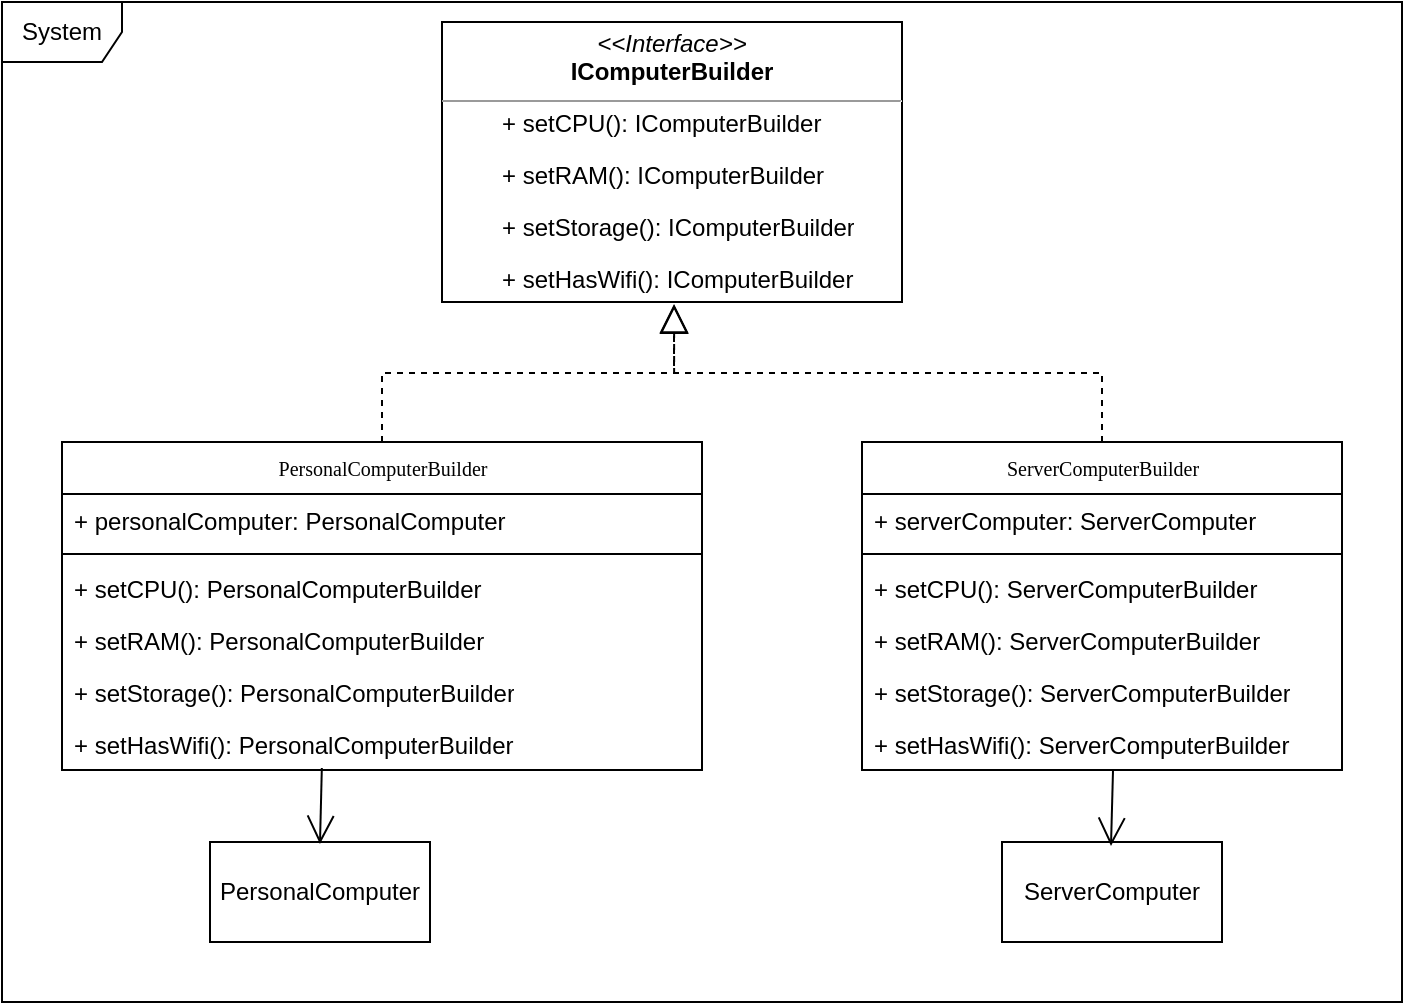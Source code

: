 <mxfile version="26.1.0">
  <diagram name="Page-1" id="c4acf3e9-155e-7222-9cf6-157b1a14988f">
    <mxGraphModel dx="3187" dy="1716" grid="1" gridSize="10" guides="1" tooltips="1" connect="1" arrows="1" fold="1" page="1" pageScale="1" pageWidth="850" pageHeight="1100" background="none" math="0" shadow="0">
      <root>
        <mxCell id="0" />
        <mxCell id="1" parent="0" />
        <mxCell id="5d2195bd80daf111-1" value="PersonalComputerBuilder" style="swimlane;html=1;fontStyle=0;childLayout=stackLayout;horizontal=1;startSize=26;fillColor=none;horizontalStack=0;resizeParent=1;resizeLast=0;collapsible=1;marginBottom=0;swimlaneFillColor=#ffffff;rounded=0;shadow=0;comic=0;labelBackgroundColor=none;strokeWidth=1;fontFamily=Verdana;fontSize=10;align=center;" parent="1" vertex="1">
          <mxGeometry x="120" y="310" width="320" height="164" as="geometry" />
        </mxCell>
        <mxCell id="5d2195bd80daf111-2" value="+ personalComputer: PersonalComputer" style="text;html=1;strokeColor=none;fillColor=none;align=left;verticalAlign=top;spacingLeft=4;spacingRight=4;whiteSpace=wrap;overflow=hidden;rotatable=0;points=[[0,0.5],[1,0.5]];portConstraint=eastwest;" parent="5d2195bd80daf111-1" vertex="1">
          <mxGeometry y="26" width="320" height="26" as="geometry" />
        </mxCell>
        <mxCell id="CWqKhx1uBj2cu5T1y3e2-7" value="" style="line;strokeWidth=1;fillColor=none;align=left;verticalAlign=middle;spacingTop=-1;spacingLeft=3;spacingRight=3;rotatable=0;labelPosition=right;points=[];portConstraint=eastwest;strokeColor=inherit;" parent="5d2195bd80daf111-1" vertex="1">
          <mxGeometry y="52" width="320" height="8" as="geometry" />
        </mxCell>
        <mxCell id="CWqKhx1uBj2cu5T1y3e2-16" value="+ setCPU(): PersonalComputerBuilder" style="text;strokeColor=none;fillColor=none;align=left;verticalAlign=top;spacingLeft=4;spacingRight=4;overflow=hidden;rotatable=0;points=[[0,0.5],[1,0.5]];portConstraint=eastwest;whiteSpace=wrap;html=1;" parent="5d2195bd80daf111-1" vertex="1">
          <mxGeometry y="60" width="320" height="26" as="geometry" />
        </mxCell>
        <mxCell id="CWqKhx1uBj2cu5T1y3e2-17" value="+ setRAM(): PersonalComputerBuilder" style="text;strokeColor=none;fillColor=none;align=left;verticalAlign=top;spacingLeft=4;spacingRight=4;overflow=hidden;rotatable=0;points=[[0,0.5],[1,0.5]];portConstraint=eastwest;whiteSpace=wrap;html=1;" parent="5d2195bd80daf111-1" vertex="1">
          <mxGeometry y="86" width="320" height="26" as="geometry" />
        </mxCell>
        <mxCell id="CWqKhx1uBj2cu5T1y3e2-24" value="+ setStorage(): PersonalComputerBuilder" style="text;strokeColor=none;fillColor=none;align=left;verticalAlign=top;spacingLeft=4;spacingRight=4;overflow=hidden;rotatable=0;points=[[0,0.5],[1,0.5]];portConstraint=eastwest;whiteSpace=wrap;html=1;" parent="5d2195bd80daf111-1" vertex="1">
          <mxGeometry y="112" width="320" height="26" as="geometry" />
        </mxCell>
        <mxCell id="CWqKhx1uBj2cu5T1y3e2-23" value="+ setHasWifi(): PersonalComputerBuilder" style="text;strokeColor=none;fillColor=none;align=left;verticalAlign=top;spacingLeft=4;spacingRight=4;overflow=hidden;rotatable=0;points=[[0,0.5],[1,0.5]];portConstraint=eastwest;whiteSpace=wrap;html=1;" parent="5d2195bd80daf111-1" vertex="1">
          <mxGeometry y="138" width="320" height="26" as="geometry" />
        </mxCell>
        <mxCell id="CWqKhx1uBj2cu5T1y3e2-29" value="" style="group" parent="1" vertex="1" connectable="0">
          <mxGeometry x="310" y="100" width="230" height="141" as="geometry" />
        </mxCell>
        <mxCell id="5d2195bd80daf111-9" value="&lt;p style=&quot;margin:0px;margin-top:4px;text-align:center;&quot;&gt;&lt;i&gt;&amp;lt;&amp;lt;Interface&amp;gt;&amp;gt;&lt;/i&gt;&lt;br&gt;&lt;b&gt;IComputerBuilder&lt;/b&gt;&lt;/p&gt;&lt;hr size=&quot;1&quot;&gt;&lt;p style=&quot;margin:0px;margin-left:4px;&quot;&gt;&lt;br&gt;&lt;/p&gt;" style="verticalAlign=top;align=left;overflow=fill;fontSize=12;fontFamily=Helvetica;html=1;rounded=0;shadow=0;comic=0;labelBackgroundColor=none;strokeWidth=1" parent="CWqKhx1uBj2cu5T1y3e2-29" vertex="1">
          <mxGeometry width="230" height="140" as="geometry" />
        </mxCell>
        <mxCell id="CWqKhx1uBj2cu5T1y3e2-34" value="+ setCPU(): IComputerBuilder" style="text;strokeColor=none;fillColor=none;align=left;verticalAlign=top;spacingLeft=4;spacingRight=4;overflow=hidden;rotatable=0;points=[[0,0.5],[1,0.5]];portConstraint=eastwest;whiteSpace=wrap;html=1;" parent="CWqKhx1uBj2cu5T1y3e2-29" vertex="1">
          <mxGeometry x="23.59" y="37" width="188.718" height="26" as="geometry" />
        </mxCell>
        <mxCell id="CWqKhx1uBj2cu5T1y3e2-35" value="+ setRAM(): IComputerBuilder" style="text;strokeColor=none;fillColor=none;align=left;verticalAlign=top;spacingLeft=4;spacingRight=4;overflow=hidden;rotatable=0;points=[[0,0.5],[1,0.5]];portConstraint=eastwest;whiteSpace=wrap;html=1;" parent="CWqKhx1uBj2cu5T1y3e2-29" vertex="1">
          <mxGeometry x="23.59" y="63" width="188.718" height="26" as="geometry" />
        </mxCell>
        <mxCell id="CWqKhx1uBj2cu5T1y3e2-36" value="+ setStorage(): IComputerBuilder" style="text;strokeColor=none;fillColor=none;align=left;verticalAlign=top;spacingLeft=4;spacingRight=4;overflow=hidden;rotatable=0;points=[[0,0.5],[1,0.5]];portConstraint=eastwest;whiteSpace=wrap;html=1;" parent="CWqKhx1uBj2cu5T1y3e2-29" vertex="1">
          <mxGeometry x="23.59" y="89" width="188.718" height="26" as="geometry" />
        </mxCell>
        <mxCell id="CWqKhx1uBj2cu5T1y3e2-37" value="+ setHasWifi(): IComputerBuilder" style="text;strokeColor=none;fillColor=none;align=left;verticalAlign=top;spacingLeft=4;spacingRight=4;overflow=hidden;rotatable=0;points=[[0,0.5],[1,0.5]];portConstraint=eastwest;whiteSpace=wrap;html=1;" parent="CWqKhx1uBj2cu5T1y3e2-29" vertex="1">
          <mxGeometry x="23.59" y="115" width="188.718" height="26" as="geometry" />
        </mxCell>
        <mxCell id="CWqKhx1uBj2cu5T1y3e2-39" value="ServerComputerBuilder" style="swimlane;html=1;fontStyle=0;childLayout=stackLayout;horizontal=1;startSize=26;fillColor=none;horizontalStack=0;resizeParent=1;resizeLast=0;collapsible=1;marginBottom=0;swimlaneFillColor=#ffffff;rounded=0;shadow=0;comic=0;labelBackgroundColor=none;strokeWidth=1;fontFamily=Verdana;fontSize=10;align=center;" parent="1" vertex="1">
          <mxGeometry x="520" y="310" width="240" height="164" as="geometry" />
        </mxCell>
        <mxCell id="CWqKhx1uBj2cu5T1y3e2-40" value="+ serverComputer: ServerComputer" style="text;html=1;strokeColor=none;fillColor=none;align=left;verticalAlign=top;spacingLeft=4;spacingRight=4;whiteSpace=wrap;overflow=hidden;rotatable=0;points=[[0,0.5],[1,0.5]];portConstraint=eastwest;" parent="CWqKhx1uBj2cu5T1y3e2-39" vertex="1">
          <mxGeometry y="26" width="240" height="26" as="geometry" />
        </mxCell>
        <mxCell id="CWqKhx1uBj2cu5T1y3e2-41" value="" style="line;strokeWidth=1;fillColor=none;align=left;verticalAlign=middle;spacingTop=-1;spacingLeft=3;spacingRight=3;rotatable=0;labelPosition=right;points=[];portConstraint=eastwest;strokeColor=inherit;" parent="CWqKhx1uBj2cu5T1y3e2-39" vertex="1">
          <mxGeometry y="52" width="240" height="8" as="geometry" />
        </mxCell>
        <mxCell id="CWqKhx1uBj2cu5T1y3e2-42" value="+ setCPU(): ServerComputerBuilder" style="text;strokeColor=none;fillColor=none;align=left;verticalAlign=top;spacingLeft=4;spacingRight=4;overflow=hidden;rotatable=0;points=[[0,0.5],[1,0.5]];portConstraint=eastwest;whiteSpace=wrap;html=1;" parent="CWqKhx1uBj2cu5T1y3e2-39" vertex="1">
          <mxGeometry y="60" width="240" height="26" as="geometry" />
        </mxCell>
        <mxCell id="CWqKhx1uBj2cu5T1y3e2-43" value="+ setRAM(): ServerComputerBuilder" style="text;strokeColor=none;fillColor=none;align=left;verticalAlign=top;spacingLeft=4;spacingRight=4;overflow=hidden;rotatable=0;points=[[0,0.5],[1,0.5]];portConstraint=eastwest;whiteSpace=wrap;html=1;" parent="CWqKhx1uBj2cu5T1y3e2-39" vertex="1">
          <mxGeometry y="86" width="240" height="26" as="geometry" />
        </mxCell>
        <mxCell id="CWqKhx1uBj2cu5T1y3e2-44" value="+ setStorage(): ServerComputerBuilder" style="text;strokeColor=none;fillColor=none;align=left;verticalAlign=top;spacingLeft=4;spacingRight=4;overflow=hidden;rotatable=0;points=[[0,0.5],[1,0.5]];portConstraint=eastwest;whiteSpace=wrap;html=1;" parent="CWqKhx1uBj2cu5T1y3e2-39" vertex="1">
          <mxGeometry y="112" width="240" height="26" as="geometry" />
        </mxCell>
        <mxCell id="CWqKhx1uBj2cu5T1y3e2-45" value="+ setHasWifi(): ServerComputerBuilder" style="text;strokeColor=none;fillColor=none;align=left;verticalAlign=top;spacingLeft=4;spacingRight=4;overflow=hidden;rotatable=0;points=[[0,0.5],[1,0.5]];portConstraint=eastwest;whiteSpace=wrap;html=1;" parent="CWqKhx1uBj2cu5T1y3e2-39" vertex="1">
          <mxGeometry y="138" width="240" height="26" as="geometry" />
        </mxCell>
        <mxCell id="CWqKhx1uBj2cu5T1y3e2-48" value="" style="endArrow=block;dashed=1;endFill=0;endSize=12;html=1;rounded=0;entryX=0.49;entryY=1.015;entryDx=0;entryDy=0;entryPerimeter=0;exitX=0.5;exitY=0;exitDx=0;exitDy=0;edgeStyle=elbowEdgeStyle;elbow=vertical;" parent="1" source="5d2195bd80daf111-1" target="CWqKhx1uBj2cu5T1y3e2-37" edge="1">
          <mxGeometry width="160" relative="1" as="geometry">
            <mxPoint x="340" y="280" as="sourcePoint" />
            <mxPoint x="500" y="280" as="targetPoint" />
          </mxGeometry>
        </mxCell>
        <mxCell id="CWqKhx1uBj2cu5T1y3e2-50" value="" style="endArrow=block;dashed=1;endFill=0;endSize=12;html=1;rounded=0;exitX=0.5;exitY=0;exitDx=0;exitDy=0;edgeStyle=elbowEdgeStyle;elbow=vertical;entryX=0.495;entryY=1;entryDx=0;entryDy=0;entryPerimeter=0;" parent="1" source="CWqKhx1uBj2cu5T1y3e2-39" edge="1">
          <mxGeometry width="160" relative="1" as="geometry">
            <mxPoint x="669" y="310" as="sourcePoint" />
            <mxPoint x="426.005" y="241" as="targetPoint" />
          </mxGeometry>
        </mxCell>
        <mxCell id="CWqKhx1uBj2cu5T1y3e2-51" value="PersonalComputer" style="html=1;whiteSpace=wrap;" parent="1" vertex="1">
          <mxGeometry x="194" y="510" width="110" height="50" as="geometry" />
        </mxCell>
        <mxCell id="CWqKhx1uBj2cu5T1y3e2-52" value="ServerComputer" style="html=1;whiteSpace=wrap;" parent="1" vertex="1">
          <mxGeometry x="590" y="510" width="110" height="50" as="geometry" />
        </mxCell>
        <mxCell id="CWqKhx1uBj2cu5T1y3e2-53" value="" style="endArrow=open;endFill=1;endSize=12;html=1;rounded=0;exitX=0.406;exitY=0.962;exitDx=0;exitDy=0;exitPerimeter=0;" parent="1" source="CWqKhx1uBj2cu5T1y3e2-23" edge="1">
          <mxGeometry width="160" relative="1" as="geometry">
            <mxPoint x="249" y="480" as="sourcePoint" />
            <mxPoint x="248.984" y="511" as="targetPoint" />
          </mxGeometry>
        </mxCell>
        <mxCell id="CWqKhx1uBj2cu5T1y3e2-54" value="" style="endArrow=open;endFill=1;endSize=12;html=1;rounded=0;exitX=0.406;exitY=0.962;exitDx=0;exitDy=0;exitPerimeter=0;" parent="1" edge="1">
          <mxGeometry width="160" relative="1" as="geometry">
            <mxPoint x="645.51" y="474" as="sourcePoint" />
            <mxPoint x="644.494" y="512" as="targetPoint" />
          </mxGeometry>
        </mxCell>
        <mxCell id="Bqn8cKHnCFtLTv_tAmw6-1" value="System" style="shape=umlFrame;whiteSpace=wrap;html=1;pointerEvents=0;" vertex="1" parent="1">
          <mxGeometry x="90" y="90" width="700" height="500" as="geometry" />
        </mxCell>
      </root>
    </mxGraphModel>
  </diagram>
</mxfile>
